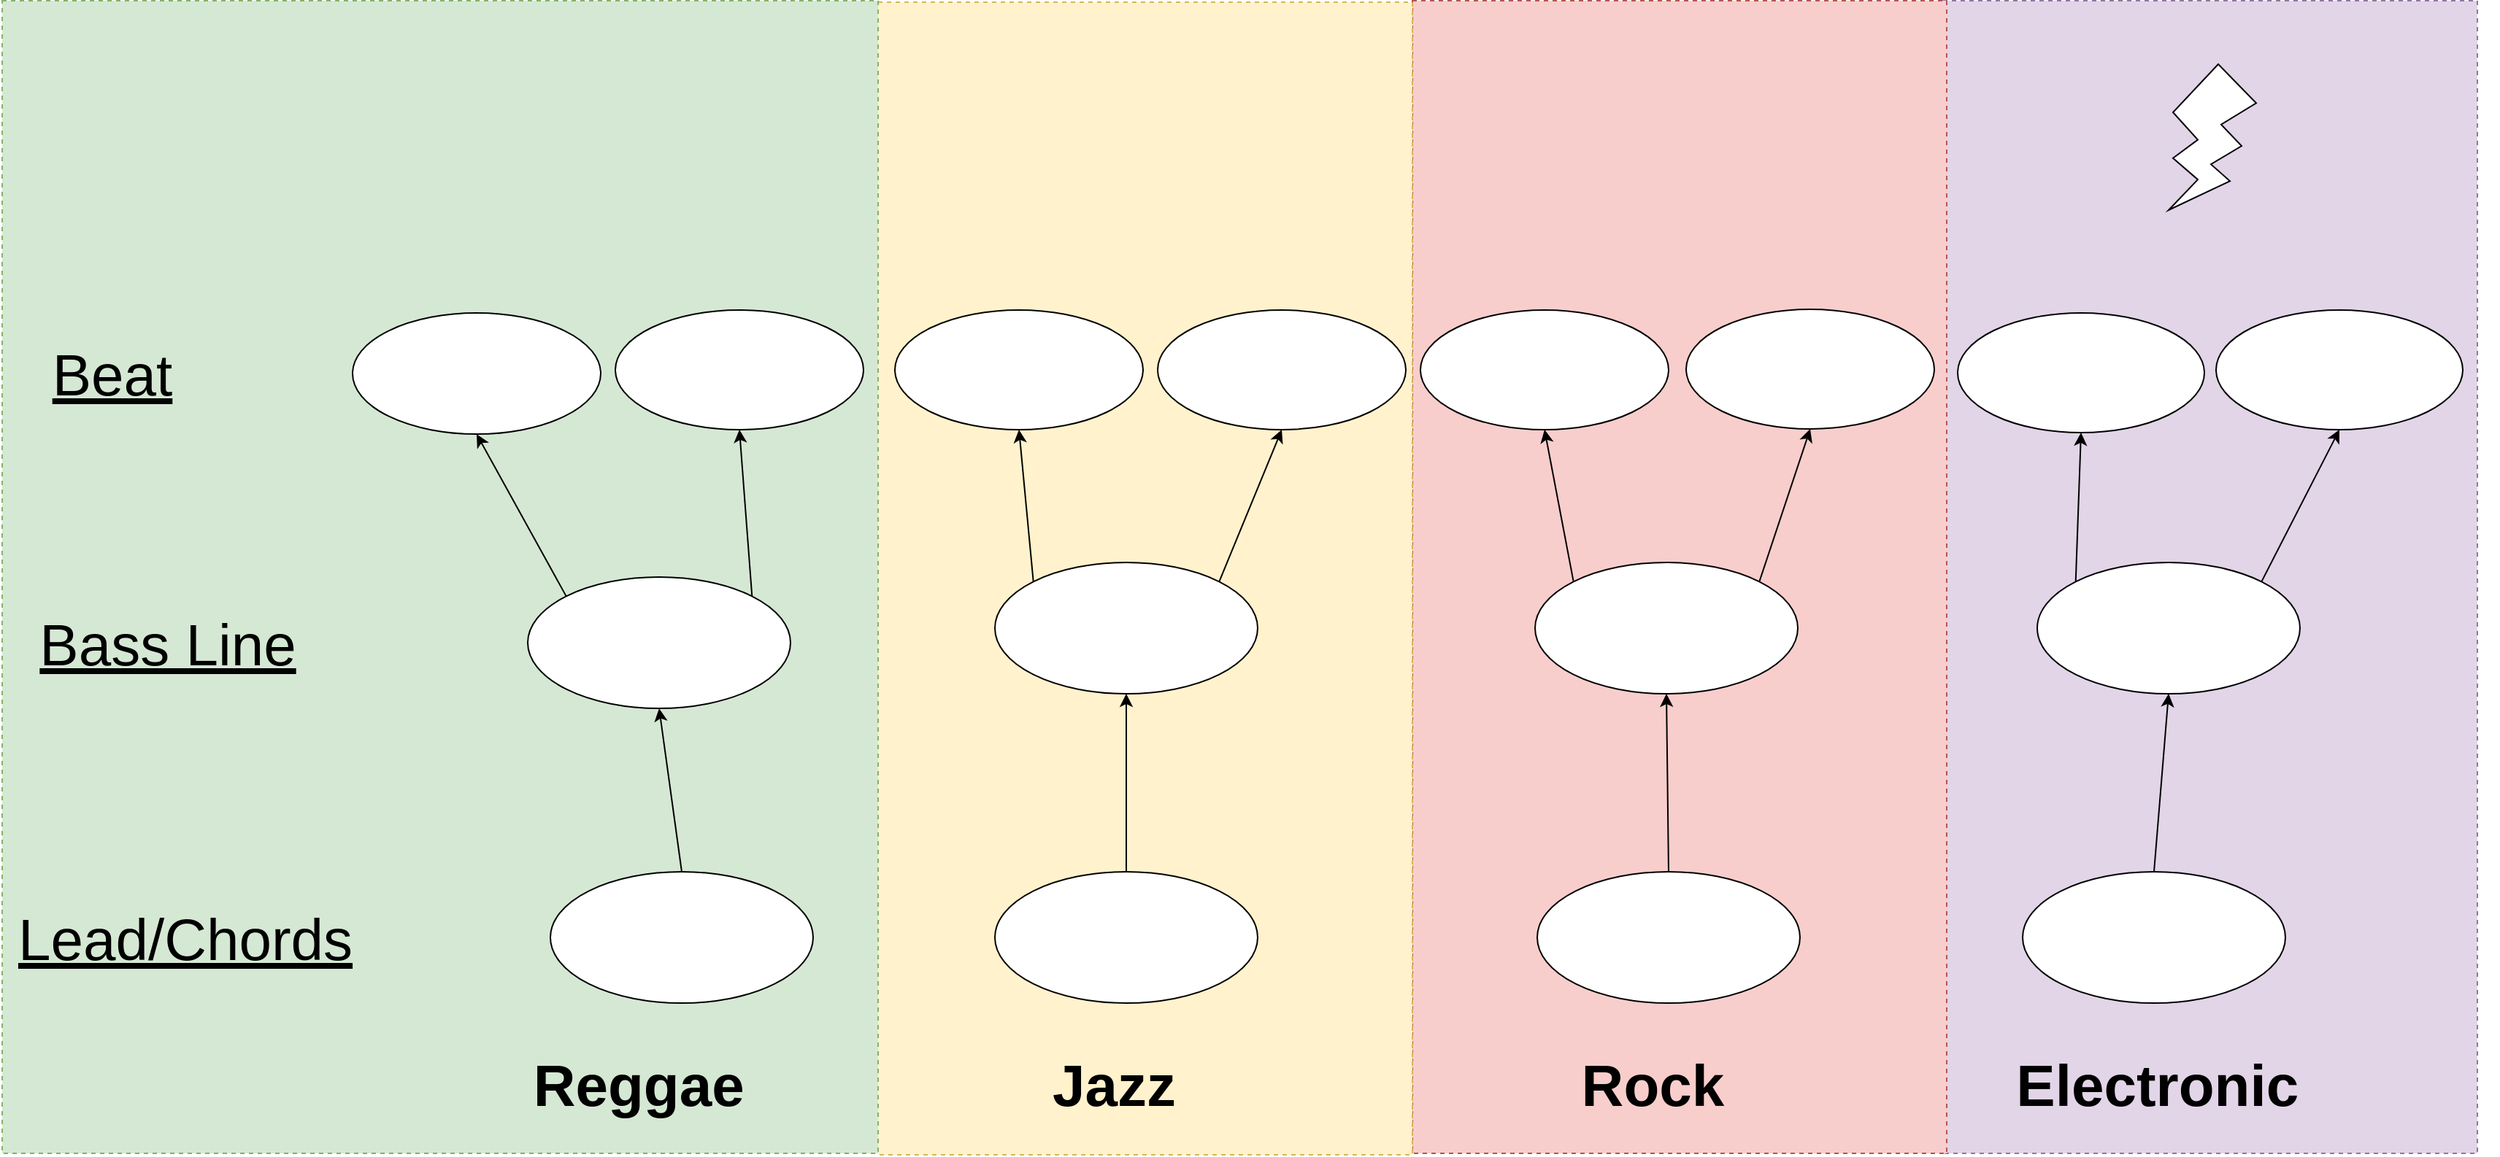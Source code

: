 <mxfile version="10.6.8" type="github"><diagram id="rHwBGWK6lJXPABtpixTL" name="Page-1"><mxGraphModel dx="3423" dy="1192" grid="1" gridSize="10" guides="1" tooltips="1" connect="1" arrows="1" fold="1" page="1" pageScale="1" pageWidth="1100" pageHeight="850" math="0" shadow="0"><root><mxCell id="0"/><mxCell id="1" parent="0"/><mxCell id="-H1i55EeTrhOFaK_6K2Z-49" value="" style="rounded=0;whiteSpace=wrap;html=1;dashed=1;fillColor=#e1d5e7;strokeColor=#9673a6;" parent="1" vertex="1"><mxGeometry x="245" y="16.5" width="366" height="790" as="geometry"/></mxCell><mxCell id="-H1i55EeTrhOFaK_6K2Z-48" value="" style="rounded=0;whiteSpace=wrap;html=1;dashed=1;fillColor=#f8cecc;strokeColor=#b85450;" parent="1" vertex="1"><mxGeometry x="-118.5" y="16.5" width="366" height="790" as="geometry"/></mxCell><mxCell id="-H1i55EeTrhOFaK_6K2Z-47" value="" style="rounded=0;whiteSpace=wrap;html=1;dashed=1;fillColor=#fff2cc;strokeColor=#d6b656;" parent="1" vertex="1"><mxGeometry x="-484.5" y="17.5" width="366" height="790" as="geometry"/></mxCell><mxCell id="-H1i55EeTrhOFaK_6K2Z-46" value="" style="rounded=0;whiteSpace=wrap;html=1;dashed=1;fillColor=#d5e8d4;strokeColor=#82b366;" parent="1" vertex="1"><mxGeometry x="-1084.5" y="16.5" width="600" height="790" as="geometry"/></mxCell><mxCell id="-H1i55EeTrhOFaK_6K2Z-1" value="" style="ellipse;whiteSpace=wrap;html=1;" parent="1" vertex="1"><mxGeometry x="-709" y="613.5" width="180" height="90" as="geometry"/></mxCell><mxCell id="-H1i55EeTrhOFaK_6K2Z-2" value="" style="ellipse;whiteSpace=wrap;html=1;" parent="1" vertex="1"><mxGeometry x="-404.5" y="613.5" width="180" height="90" as="geometry"/></mxCell><mxCell id="-H1i55EeTrhOFaK_6K2Z-3" value="" style="ellipse;whiteSpace=wrap;html=1;" parent="1" vertex="1"><mxGeometry x="-33" y="613.5" width="180" height="90" as="geometry"/></mxCell><mxCell id="-H1i55EeTrhOFaK_6K2Z-4" value="" style="ellipse;whiteSpace=wrap;html=1;" parent="1" vertex="1"><mxGeometry x="299.5" y="613.5" width="180" height="90" as="geometry"/></mxCell><mxCell id="-H1i55EeTrhOFaK_6K2Z-7" value="" style="ellipse;whiteSpace=wrap;html=1;" parent="1" vertex="1"><mxGeometry x="-724.5" y="411.5" width="180" height="90" as="geometry"/></mxCell><mxCell id="-H1i55EeTrhOFaK_6K2Z-8" value="" style="ellipse;whiteSpace=wrap;html=1;" parent="1" vertex="1"><mxGeometry x="-404.5" y="401.5" width="180" height="90" as="geometry"/></mxCell><mxCell id="-H1i55EeTrhOFaK_6K2Z-9" value="" style="ellipse;whiteSpace=wrap;html=1;" parent="1" vertex="1"><mxGeometry x="-34.5" y="401.5" width="180" height="90" as="geometry"/></mxCell><mxCell id="-H1i55EeTrhOFaK_6K2Z-10" value="" style="ellipse;whiteSpace=wrap;html=1;" parent="1" vertex="1"><mxGeometry x="309.5" y="401.5" width="180" height="90" as="geometry"/></mxCell><mxCell id="-H1i55EeTrhOFaK_6K2Z-11" value="" style="ellipse;whiteSpace=wrap;html=1;" parent="1" vertex="1"><mxGeometry x="-844.5" y="230.5" width="170" height="83" as="geometry"/></mxCell><mxCell id="-H1i55EeTrhOFaK_6K2Z-12" value="" style="ellipse;whiteSpace=wrap;html=1;" parent="1" vertex="1"><mxGeometry x="-664.5" y="228.5" width="170" height="82" as="geometry"/></mxCell><mxCell id="-H1i55EeTrhOFaK_6K2Z-13" value="" style="ellipse;whiteSpace=wrap;html=1;" parent="1" vertex="1"><mxGeometry x="-473" y="228.5" width="170" height="82" as="geometry"/></mxCell><mxCell id="-H1i55EeTrhOFaK_6K2Z-14" value="" style="ellipse;whiteSpace=wrap;html=1;" parent="1" vertex="1"><mxGeometry x="-293" y="228.5" width="170" height="82" as="geometry"/></mxCell><mxCell id="-H1i55EeTrhOFaK_6K2Z-15" value="" style="ellipse;whiteSpace=wrap;html=1;" parent="1" vertex="1"><mxGeometry x="-113" y="228.5" width="170" height="82" as="geometry"/></mxCell><mxCell id="-H1i55EeTrhOFaK_6K2Z-16" value="" style="ellipse;whiteSpace=wrap;html=1;" parent="1" vertex="1"><mxGeometry x="69" y="228" width="170" height="82" as="geometry"/></mxCell><mxCell id="-H1i55EeTrhOFaK_6K2Z-17" value="" style="ellipse;whiteSpace=wrap;html=1;" parent="1" vertex="1"><mxGeometry x="255" y="230.5" width="169" height="82" as="geometry"/></mxCell><mxCell id="-H1i55EeTrhOFaK_6K2Z-18" value="" style="ellipse;whiteSpace=wrap;html=1;" parent="1" vertex="1"><mxGeometry x="432" y="228.5" width="169" height="82" as="geometry"/></mxCell><mxCell id="-H1i55EeTrhOFaK_6K2Z-27" value="" style="endArrow=classic;html=1;exitX=0.5;exitY=0;exitDx=0;exitDy=0;entryX=0.5;entryY=1;entryDx=0;entryDy=0;" parent="1" source="-H1i55EeTrhOFaK_6K2Z-1" target="-H1i55EeTrhOFaK_6K2Z-7" edge="1"><mxGeometry width="50" height="50" relative="1" as="geometry"><mxPoint x="-874.5" y="771.5" as="sourcePoint"/><mxPoint x="-644.5" y="541.5" as="targetPoint"/></mxGeometry></mxCell><mxCell id="-H1i55EeTrhOFaK_6K2Z-28" value="" style="endArrow=classic;html=1;exitX=0;exitY=0;exitDx=0;exitDy=0;entryX=0.5;entryY=1;entryDx=0;entryDy=0;" parent="1" source="-H1i55EeTrhOFaK_6K2Z-7" target="-H1i55EeTrhOFaK_6K2Z-11" edge="1"><mxGeometry width="50" height="50" relative="1" as="geometry"><mxPoint x="-874.5" y="771.5" as="sourcePoint"/><mxPoint x="-824.5" y="721.5" as="targetPoint"/></mxGeometry></mxCell><mxCell id="-H1i55EeTrhOFaK_6K2Z-29" value="" style="endArrow=classic;html=1;exitX=1;exitY=0;exitDx=0;exitDy=0;entryX=0.5;entryY=1;entryDx=0;entryDy=0;" parent="1" source="-H1i55EeTrhOFaK_6K2Z-7" target="-H1i55EeTrhOFaK_6K2Z-12" edge="1"><mxGeometry width="50" height="50" relative="1" as="geometry"><mxPoint x="-874.5" y="771.5" as="sourcePoint"/><mxPoint x="-824.5" y="721.5" as="targetPoint"/></mxGeometry></mxCell><mxCell id="-H1i55EeTrhOFaK_6K2Z-30" value="" style="endArrow=classic;html=1;exitX=0.5;exitY=0;exitDx=0;exitDy=0;entryX=0.5;entryY=1;entryDx=0;entryDy=0;" parent="1" source="-H1i55EeTrhOFaK_6K2Z-2" target="-H1i55EeTrhOFaK_6K2Z-8" edge="1"><mxGeometry width="50" height="50" relative="1" as="geometry"><mxPoint x="-903" y="771.5" as="sourcePoint"/><mxPoint x="-853" y="721.5" as="targetPoint"/></mxGeometry></mxCell><mxCell id="-H1i55EeTrhOFaK_6K2Z-31" value="" style="endArrow=classic;html=1;exitX=0;exitY=0;exitDx=0;exitDy=0;entryX=0.5;entryY=1;entryDx=0;entryDy=0;" parent="1" source="-H1i55EeTrhOFaK_6K2Z-8" target="-H1i55EeTrhOFaK_6K2Z-13" edge="1"><mxGeometry width="50" height="50" relative="1" as="geometry"><mxPoint x="-903" y="771.5" as="sourcePoint"/><mxPoint x="-853" y="721.5" as="targetPoint"/></mxGeometry></mxCell><mxCell id="-H1i55EeTrhOFaK_6K2Z-32" value="" style="endArrow=classic;html=1;entryX=0.5;entryY=1;entryDx=0;entryDy=0;exitX=1;exitY=0;exitDx=0;exitDy=0;" parent="1" source="-H1i55EeTrhOFaK_6K2Z-8" target="-H1i55EeTrhOFaK_6K2Z-14" edge="1"><mxGeometry width="50" height="50" relative="1" as="geometry"><mxPoint x="-243" y="411.5" as="sourcePoint"/><mxPoint x="-853" y="721.5" as="targetPoint"/></mxGeometry></mxCell><mxCell id="-H1i55EeTrhOFaK_6K2Z-33" value="" style="endArrow=classic;html=1;exitX=0.5;exitY=0;exitDx=0;exitDy=0;entryX=0.5;entryY=1;entryDx=0;entryDy=0;" parent="1" source="-H1i55EeTrhOFaK_6K2Z-3" target="-H1i55EeTrhOFaK_6K2Z-9" edge="1"><mxGeometry width="50" height="50" relative="1" as="geometry"><mxPoint x="-903" y="771.5" as="sourcePoint"/><mxPoint x="-853" y="721.5" as="targetPoint"/></mxGeometry></mxCell><mxCell id="-H1i55EeTrhOFaK_6K2Z-34" value="" style="endArrow=classic;html=1;exitX=0;exitY=0;exitDx=0;exitDy=0;entryX=0.5;entryY=1;entryDx=0;entryDy=0;" parent="1" source="-H1i55EeTrhOFaK_6K2Z-9" target="-H1i55EeTrhOFaK_6K2Z-15" edge="1"><mxGeometry width="50" height="50" relative="1" as="geometry"><mxPoint x="-903" y="771.5" as="sourcePoint"/><mxPoint x="-853" y="721.5" as="targetPoint"/></mxGeometry></mxCell><mxCell id="-H1i55EeTrhOFaK_6K2Z-35" value="" style="endArrow=classic;html=1;exitX=1;exitY=0;exitDx=0;exitDy=0;entryX=0.5;entryY=1;entryDx=0;entryDy=0;" parent="1" source="-H1i55EeTrhOFaK_6K2Z-9" target="-H1i55EeTrhOFaK_6K2Z-16" edge="1"><mxGeometry width="50" height="50" relative="1" as="geometry"><mxPoint x="-903" y="771.5" as="sourcePoint"/><mxPoint x="-853" y="721.5" as="targetPoint"/></mxGeometry></mxCell><mxCell id="-H1i55EeTrhOFaK_6K2Z-36" value="" style="endArrow=classic;html=1;exitX=0.5;exitY=0;exitDx=0;exitDy=0;entryX=0.5;entryY=1;entryDx=0;entryDy=0;" parent="1" source="-H1i55EeTrhOFaK_6K2Z-4" target="-H1i55EeTrhOFaK_6K2Z-10" edge="1"><mxGeometry width="50" height="50" relative="1" as="geometry"><mxPoint x="-899" y="771.5" as="sourcePoint"/><mxPoint x="-849" y="721.5" as="targetPoint"/></mxGeometry></mxCell><mxCell id="-H1i55EeTrhOFaK_6K2Z-37" value="" style="endArrow=classic;html=1;exitX=0;exitY=0;exitDx=0;exitDy=0;entryX=0.5;entryY=1;entryDx=0;entryDy=0;" parent="1" source="-H1i55EeTrhOFaK_6K2Z-10" target="-H1i55EeTrhOFaK_6K2Z-17" edge="1"><mxGeometry width="50" height="50" relative="1" as="geometry"><mxPoint x="-899" y="771.5" as="sourcePoint"/><mxPoint x="-849" y="721.5" as="targetPoint"/></mxGeometry></mxCell><mxCell id="-H1i55EeTrhOFaK_6K2Z-38" value="" style="endArrow=classic;html=1;exitX=1;exitY=0;exitDx=0;exitDy=0;entryX=0.5;entryY=1;entryDx=0;entryDy=0;" parent="1" source="-H1i55EeTrhOFaK_6K2Z-10" target="-H1i55EeTrhOFaK_6K2Z-18" edge="1"><mxGeometry width="50" height="50" relative="1" as="geometry"><mxPoint x="-899" y="771.5" as="sourcePoint"/><mxPoint x="-849" y="721.5" as="targetPoint"/></mxGeometry></mxCell><mxCell id="-H1i55EeTrhOFaK_6K2Z-40" value="&lt;font size=&quot;1&quot;&gt;&lt;u style=&quot;font-size: 40px&quot;&gt;Lead/Chords&lt;/u&gt;&lt;/font&gt;" style="text;html=1;strokeColor=none;fillColor=none;align=center;verticalAlign=middle;whiteSpace=wrap;rounded=0;" parent="1" vertex="1"><mxGeometry x="-1074.5" y="628.5" width="230" height="60" as="geometry"/></mxCell><mxCell id="-H1i55EeTrhOFaK_6K2Z-41" value="&lt;font size=&quot;1&quot;&gt;&lt;u style=&quot;font-size: 40px&quot;&gt;Bass Line&lt;/u&gt;&lt;/font&gt;" style="text;html=1;strokeColor=none;fillColor=none;align=center;verticalAlign=middle;whiteSpace=wrap;rounded=0;" parent="1" vertex="1"><mxGeometry x="-1086" y="426.5" width="230" height="60" as="geometry"/></mxCell><mxCell id="-H1i55EeTrhOFaK_6K2Z-42" value="&lt;font size=&quot;1&quot;&gt;&lt;u style=&quot;font-size: 40px&quot;&gt;Beat&lt;/u&gt;&lt;/font&gt;" style="text;html=1;strokeColor=none;fillColor=none;align=center;verticalAlign=middle;whiteSpace=wrap;rounded=0;" parent="1" vertex="1"><mxGeometry x="-1069.5" y="241.5" width="120" height="60" as="geometry"/></mxCell><mxCell id="-H1i55EeTrhOFaK_6K2Z-55" value="&lt;h1 style=&quot;font-size: 40px&quot;&gt;&amp;nbsp; &amp;nbsp;Reggae&amp;nbsp; &amp;nbsp; &amp;nbsp; &amp;nbsp; &amp;nbsp; &amp;nbsp; &amp;nbsp; &amp;nbsp; &amp;nbsp; &amp;nbsp;Jazz&amp;nbsp; &amp;nbsp; &amp;nbsp; &amp;nbsp; &amp;nbsp; &amp;nbsp; &amp;nbsp; &amp;nbsp; &amp;nbsp; &amp;nbsp; &amp;nbsp; &amp;nbsp; &amp;nbsp;Rock&amp;nbsp; &amp;nbsp; &amp;nbsp; &amp;nbsp; &amp;nbsp; &amp;nbsp; &amp;nbsp; &amp;nbsp; &amp;nbsp; Electronic&lt;/h1&gt;" style="text;html=1;strokeColor=none;fillColor=none;spacing=5;spacingTop=-20;whiteSpace=wrap;overflow=hidden;rounded=0;" parent="1" vertex="1"><mxGeometry x="-759.5" y="718.5" width="1385" height="80" as="geometry"/></mxCell><mxCell id="xqMoMFqPCkHdjHu60dqz-1" value="" style="verticalLabelPosition=bottom;verticalAlign=top;html=1;shape=mxgraph.basic.flash;" vertex="1" parent="1"><mxGeometry x="399.5" y="60" width="60" height="100" as="geometry"/></mxCell><mxCell id="xqMoMFqPCkHdjHu60dqz-2" value="" style="shape=image;verticalLabelPosition=bottom;labelBackgroundColor=#ffffff;verticalAlign=top;aspect=fixed;imageAspect=0;image=http://images.clipartpanda.com/flame-clip-art-pc5BAXdcB.png;" vertex="1" parent="1"><mxGeometry x="18" y="40" width="102" height="140" as="geometry"/></mxCell><mxCell id="xqMoMFqPCkHdjHu60dqz-3" value="" style="shape=image;verticalLabelPosition=bottom;labelBackgroundColor=#ffffff;verticalAlign=top;aspect=fixed;imageAspect=0;image=http://images.clipartpanda.com/leaf-clipart-leaf.svg;" vertex="1" parent="1"><mxGeometry x="-740" y="60" width="181" height="136" as="geometry"/></mxCell><mxCell id="xqMoMFqPCkHdjHu60dqz-6" value="" style="shape=image;verticalLabelPosition=bottom;labelBackgroundColor=#ffffff;verticalAlign=top;aspect=fixed;imageAspect=0;image=https://library.kissclipart.com/20180907/jhe/kissclipart-hypnotic-images-for-sleep-clipart-hypnosis-optical-26d10ef9ef7c70d8.png;" vertex="1" parent="1"><mxGeometry x="-421.5" y="60" width="240" height="138" as="geometry"/></mxCell></root></mxGraphModel></diagram></mxfile>